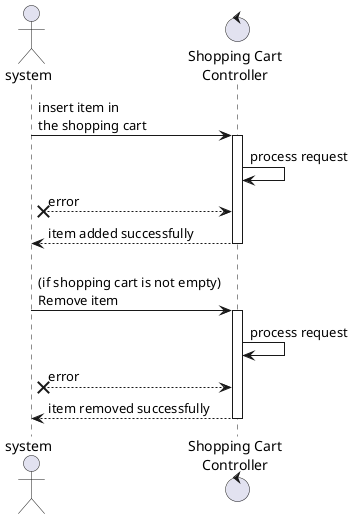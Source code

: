 @startuml orderProcessing

actor system
control "Shopping Cart\nController" as shopController

system -> shopController: insert item in\nthe shopping cart

activate shopController
shopController -> shopController : process request
system x-- shopController : error
system <-- shopController : item added successfully
deactivate shopController

system -> shopController : \n(if shopping cart is not empty)\nRemove item

activate shopController
shopController -> shopController : process request
system x-- shopController : error
system <-- shopController : item removed successfully
deactivate shopController

@enduml